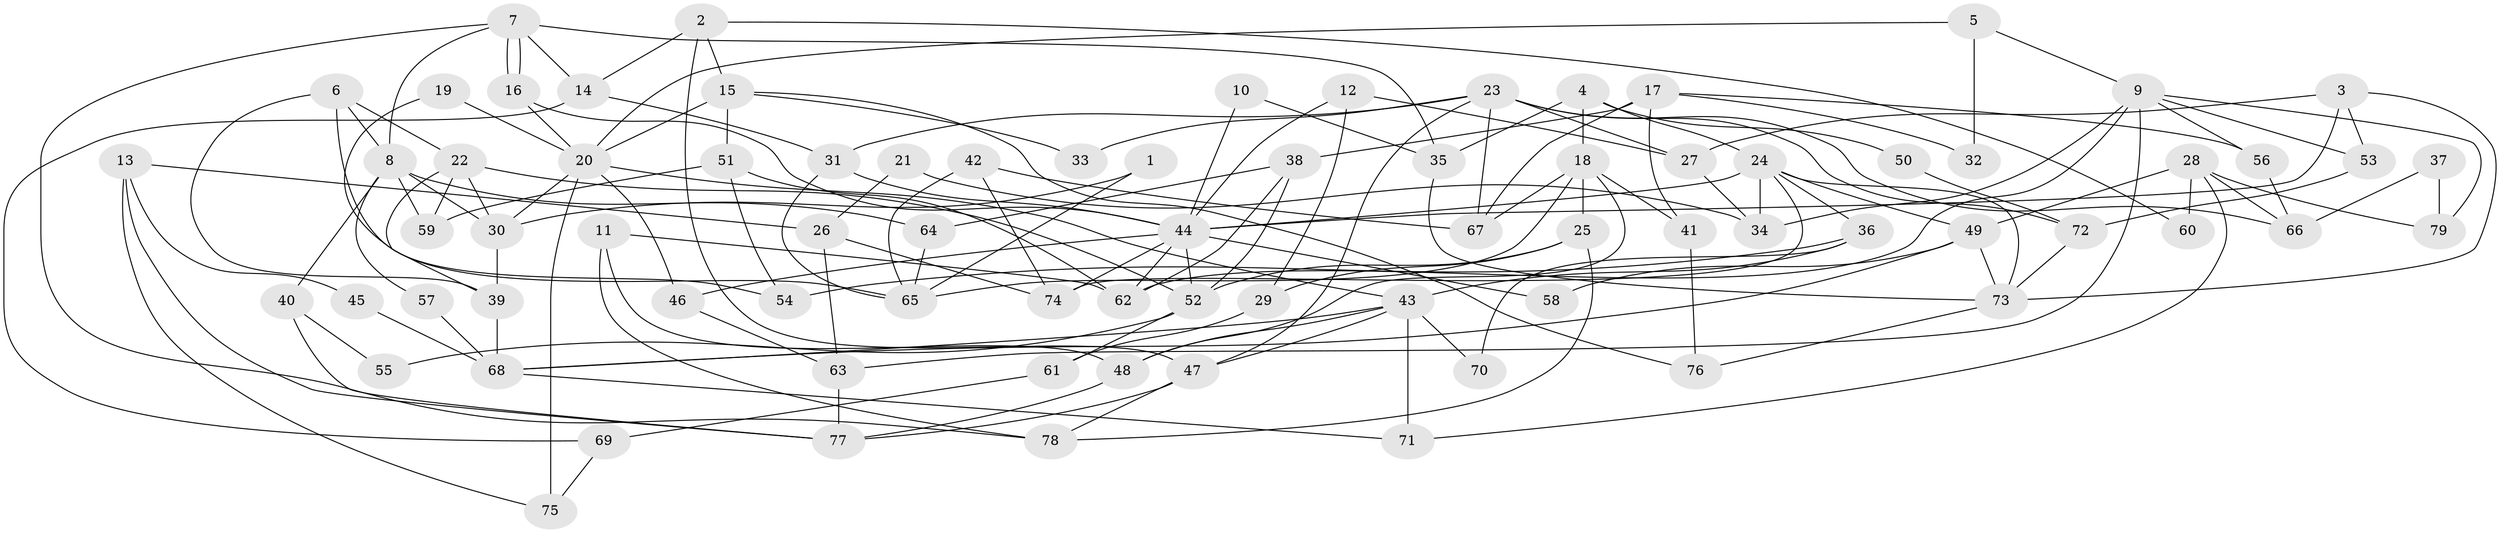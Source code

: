 // Generated by graph-tools (version 1.1) at 2025/52/03/09/25 04:52:12]
// undirected, 79 vertices, 158 edges
graph export_dot {
graph [start="1"]
  node [color=gray90,style=filled];
  1;
  2;
  3;
  4;
  5;
  6;
  7;
  8;
  9;
  10;
  11;
  12;
  13;
  14;
  15;
  16;
  17;
  18;
  19;
  20;
  21;
  22;
  23;
  24;
  25;
  26;
  27;
  28;
  29;
  30;
  31;
  32;
  33;
  34;
  35;
  36;
  37;
  38;
  39;
  40;
  41;
  42;
  43;
  44;
  45;
  46;
  47;
  48;
  49;
  50;
  51;
  52;
  53;
  54;
  55;
  56;
  57;
  58;
  59;
  60;
  61;
  62;
  63;
  64;
  65;
  66;
  67;
  68;
  69;
  70;
  71;
  72;
  73;
  74;
  75;
  76;
  77;
  78;
  79;
  1 -- 30;
  1 -- 65;
  2 -- 14;
  2 -- 47;
  2 -- 15;
  2 -- 60;
  3 -- 44;
  3 -- 27;
  3 -- 53;
  3 -- 73;
  4 -- 35;
  4 -- 18;
  4 -- 24;
  4 -- 50;
  5 -- 9;
  5 -- 20;
  5 -- 32;
  6 -- 65;
  6 -- 39;
  6 -- 8;
  6 -- 22;
  7 -- 8;
  7 -- 16;
  7 -- 16;
  7 -- 14;
  7 -- 35;
  7 -- 78;
  8 -- 59;
  8 -- 30;
  8 -- 40;
  8 -- 57;
  8 -- 64;
  9 -- 53;
  9 -- 62;
  9 -- 34;
  9 -- 56;
  9 -- 63;
  9 -- 79;
  10 -- 35;
  10 -- 44;
  11 -- 78;
  11 -- 62;
  11 -- 48;
  12 -- 44;
  12 -- 29;
  12 -- 27;
  13 -- 77;
  13 -- 26;
  13 -- 45;
  13 -- 75;
  14 -- 31;
  14 -- 69;
  15 -- 20;
  15 -- 33;
  15 -- 51;
  15 -- 76;
  16 -- 20;
  16 -- 44;
  17 -- 41;
  17 -- 67;
  17 -- 32;
  17 -- 38;
  17 -- 56;
  18 -- 48;
  18 -- 25;
  18 -- 41;
  18 -- 65;
  18 -- 67;
  19 -- 54;
  19 -- 20;
  20 -- 30;
  20 -- 43;
  20 -- 46;
  20 -- 75;
  21 -- 26;
  21 -- 34;
  22 -- 52;
  22 -- 30;
  22 -- 39;
  22 -- 59;
  23 -- 27;
  23 -- 66;
  23 -- 31;
  23 -- 33;
  23 -- 47;
  23 -- 67;
  23 -- 72;
  24 -- 74;
  24 -- 34;
  24 -- 36;
  24 -- 44;
  24 -- 49;
  24 -- 73;
  25 -- 52;
  25 -- 78;
  25 -- 29;
  26 -- 63;
  26 -- 74;
  27 -- 34;
  28 -- 49;
  28 -- 71;
  28 -- 60;
  28 -- 66;
  28 -- 79;
  29 -- 61;
  30 -- 39;
  31 -- 44;
  31 -- 65;
  35 -- 73;
  36 -- 43;
  36 -- 54;
  36 -- 70;
  37 -- 66;
  37 -- 79;
  38 -- 64;
  38 -- 52;
  38 -- 62;
  39 -- 68;
  40 -- 77;
  40 -- 55;
  41 -- 76;
  42 -- 67;
  42 -- 65;
  42 -- 74;
  43 -- 48;
  43 -- 68;
  43 -- 47;
  43 -- 70;
  43 -- 71;
  44 -- 46;
  44 -- 52;
  44 -- 58;
  44 -- 62;
  44 -- 74;
  45 -- 68;
  46 -- 63;
  47 -- 77;
  47 -- 78;
  48 -- 77;
  49 -- 73;
  49 -- 58;
  49 -- 68;
  50 -- 72;
  51 -- 62;
  51 -- 54;
  51 -- 59;
  52 -- 55;
  52 -- 61;
  53 -- 72;
  56 -- 66;
  57 -- 68;
  61 -- 69;
  63 -- 77;
  64 -- 65;
  68 -- 71;
  69 -- 75;
  72 -- 73;
  73 -- 76;
}
